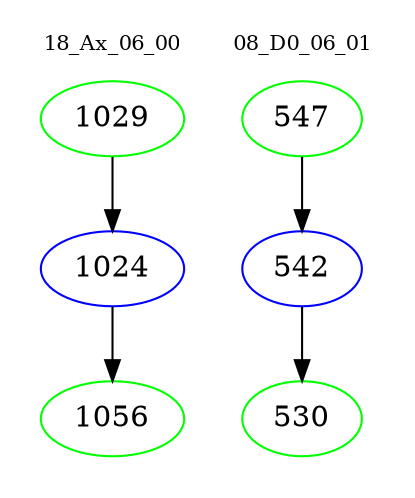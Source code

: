 digraph{
subgraph cluster_0 {
color = white
label = "18_Ax_06_00";
fontsize=10;
T0_1029 [label="1029", color="green"]
T0_1029 -> T0_1024 [color="black"]
T0_1024 [label="1024", color="blue"]
T0_1024 -> T0_1056 [color="black"]
T0_1056 [label="1056", color="green"]
}
subgraph cluster_1 {
color = white
label = "08_D0_06_01";
fontsize=10;
T1_547 [label="547", color="green"]
T1_547 -> T1_542 [color="black"]
T1_542 [label="542", color="blue"]
T1_542 -> T1_530 [color="black"]
T1_530 [label="530", color="green"]
}
}
